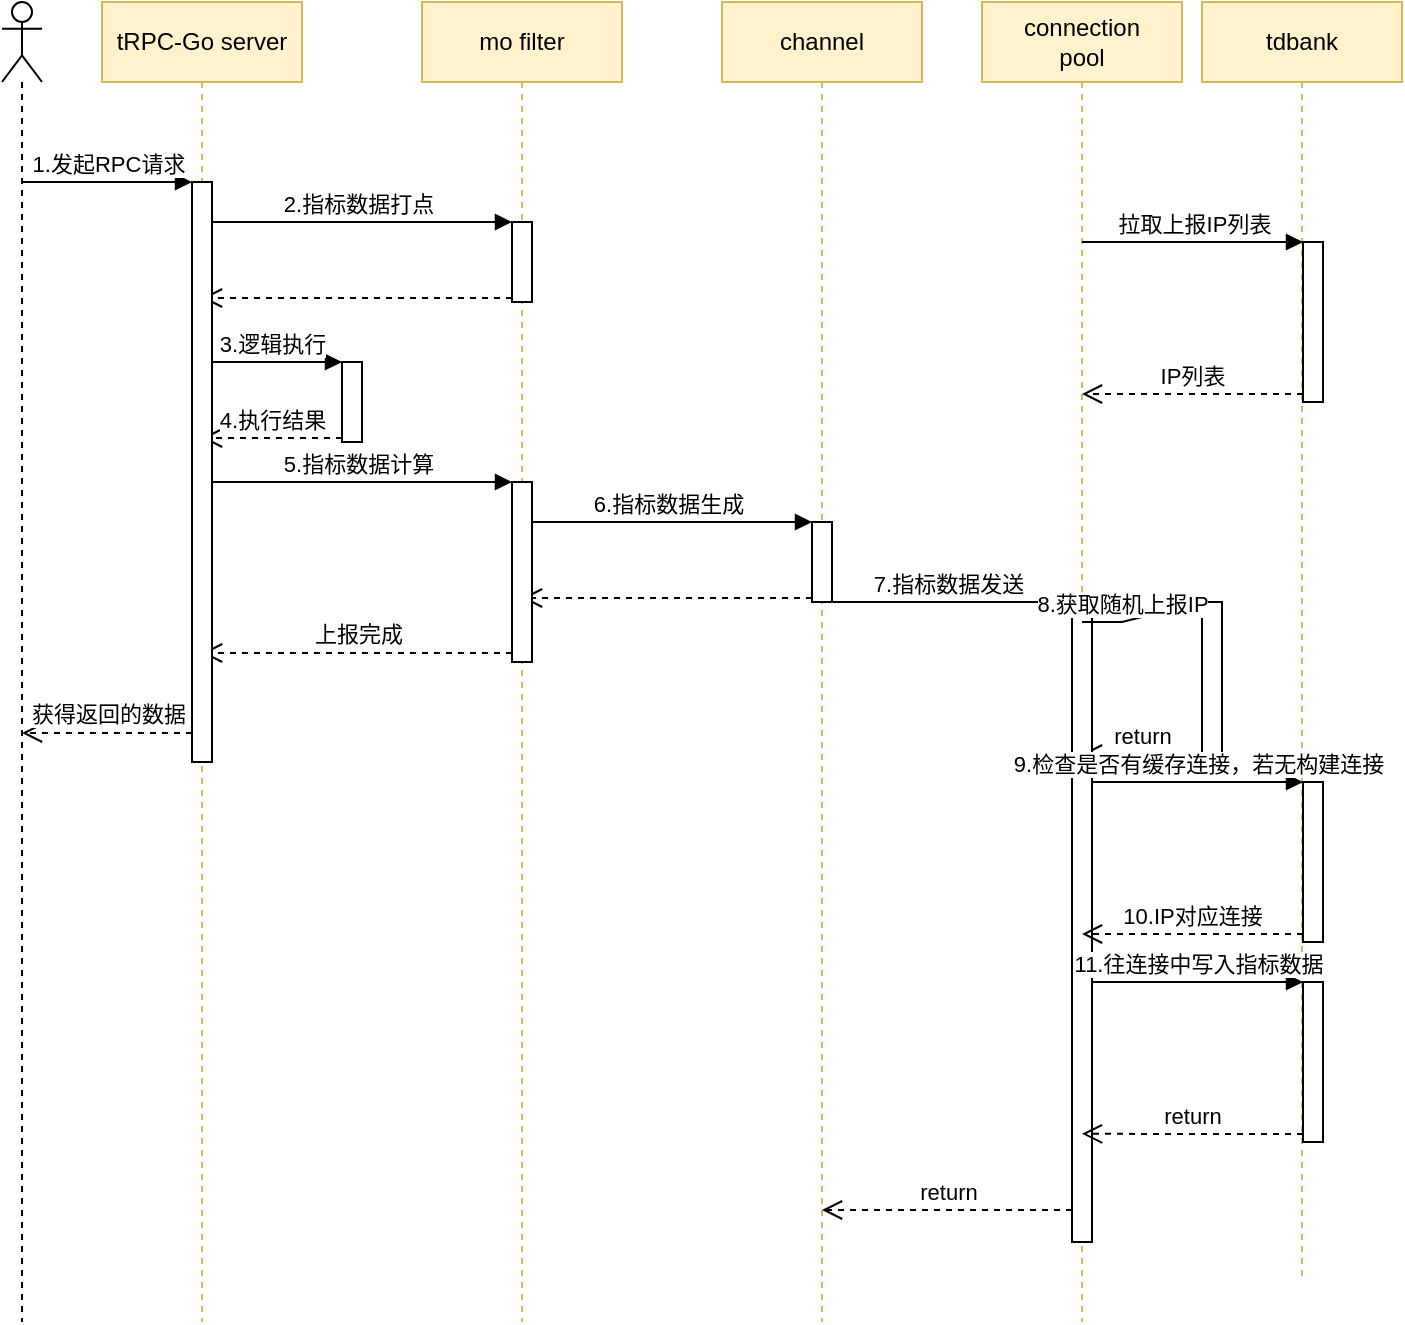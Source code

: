 <mxfile version="16.1.2" type="github">
  <diagram id="zCSFOiPsygh_4vqS5TpW" name="Page-1">
    <mxGraphModel dx="1422" dy="762" grid="1" gridSize="10" guides="1" tooltips="1" connect="1" arrows="1" fold="1" page="1" pageScale="1" pageWidth="827" pageHeight="1169" math="0" shadow="0">
      <root>
        <mxCell id="0" />
        <mxCell id="1" parent="0" />
        <mxCell id="oox1cBLgCy_c9QqVeIJp-44" value="return" style="html=1;verticalAlign=bottom;endArrow=open;dashed=1;endSize=8;exitX=0;exitY=0.95;rounded=0;" edge="1" source="oox1cBLgCy_c9QqVeIJp-42" parent="1" target="oox1cBLgCy_c9QqVeIJp-35">
          <mxGeometry relative="1" as="geometry">
            <mxPoint x="610.5" y="496" as="targetPoint" />
          </mxGeometry>
        </mxCell>
        <mxCell id="oox1cBLgCy_c9QqVeIJp-33" value="6.指标数据生成" style="html=1;verticalAlign=bottom;endArrow=block;entryX=0;entryY=0;rounded=0;" edge="1" target="oox1cBLgCy_c9QqVeIJp-32" parent="1" source="oox1cBLgCy_c9QqVeIJp-2">
          <mxGeometry relative="1" as="geometry">
            <mxPoint x="310" y="340" as="sourcePoint" />
          </mxGeometry>
        </mxCell>
        <mxCell id="oox1cBLgCy_c9QqVeIJp-34" value="" style="html=1;verticalAlign=bottom;endArrow=open;dashed=1;endSize=8;exitX=0;exitY=0.95;rounded=0;" edge="1" source="oox1cBLgCy_c9QqVeIJp-32" parent="1" target="oox1cBLgCy_c9QqVeIJp-2">
          <mxGeometry relative="1" as="geometry">
            <mxPoint x="310" y="416" as="targetPoint" />
          </mxGeometry>
        </mxCell>
        <mxCell id="oox1cBLgCy_c9QqVeIJp-30" value="5.指标数据计算" style="html=1;verticalAlign=bottom;endArrow=block;entryX=0;entryY=0;rounded=0;" edge="1" target="oox1cBLgCy_c9QqVeIJp-29" parent="1" source="oox1cBLgCy_c9QqVeIJp-1">
          <mxGeometry relative="1" as="geometry">
            <mxPoint x="215" y="310" as="sourcePoint" />
          </mxGeometry>
        </mxCell>
        <mxCell id="oox1cBLgCy_c9QqVeIJp-31" value="上报完成" style="html=1;verticalAlign=bottom;endArrow=open;dashed=1;endSize=8;exitX=0;exitY=0.95;rounded=0;" edge="1" source="oox1cBLgCy_c9QqVeIJp-29" parent="1" target="oox1cBLgCy_c9QqVeIJp-1">
          <mxGeometry relative="1" as="geometry">
            <mxPoint x="215" y="386" as="targetPoint" />
          </mxGeometry>
        </mxCell>
        <mxCell id="oox1cBLgCy_c9QqVeIJp-28" value="4.执行结果" style="html=1;verticalAlign=bottom;endArrow=open;dashed=1;endSize=8;exitX=0;exitY=0.95;rounded=0;" edge="1" source="oox1cBLgCy_c9QqVeIJp-26" parent="1" target="oox1cBLgCy_c9QqVeIJp-1">
          <mxGeometry relative="1" as="geometry">
            <mxPoint x="130" y="326" as="targetPoint" />
          </mxGeometry>
        </mxCell>
        <mxCell id="oox1cBLgCy_c9QqVeIJp-27" value="3.逻辑执行" style="html=1;verticalAlign=bottom;endArrow=block;entryX=0;entryY=0;rounded=0;" edge="1" target="oox1cBLgCy_c9QqVeIJp-26" parent="1">
          <mxGeometry relative="1" as="geometry">
            <mxPoint x="130" y="250" as="sourcePoint" />
          </mxGeometry>
        </mxCell>
        <mxCell id="oox1cBLgCy_c9QqVeIJp-9" value="" style="html=1;verticalAlign=bottom;endArrow=open;dashed=1;endSize=8;exitX=0;exitY=0.95;rounded=0;" edge="1" source="oox1cBLgCy_c9QqVeIJp-7" parent="1" target="oox1cBLgCy_c9QqVeIJp-1">
          <mxGeometry relative="1" as="geometry">
            <mxPoint x="220" y="326" as="targetPoint" />
          </mxGeometry>
        </mxCell>
        <object label="2.指标数据打点" id="oox1cBLgCy_c9QqVeIJp-8">
          <mxCell style="html=1;verticalAlign=bottom;endArrow=block;entryX=0;entryY=0;rounded=0;" edge="1" target="oox1cBLgCy_c9QqVeIJp-7" parent="1" source="oox1cBLgCy_c9QqVeIJp-1">
            <mxGeometry relative="1" as="geometry">
              <mxPoint x="170" y="180" as="sourcePoint" />
            </mxGeometry>
          </mxCell>
        </object>
        <mxCell id="oox1cBLgCy_c9QqVeIJp-1" value="tRPC-Go server" style="shape=umlLifeline;perimeter=lifelinePerimeter;whiteSpace=wrap;html=1;container=1;collapsible=0;recursiveResize=0;outlineConnect=0;fillColor=#fff2cc;strokeColor=#d6b656;" vertex="1" parent="1">
          <mxGeometry x="80" y="70" width="100" height="660" as="geometry" />
        </mxCell>
        <mxCell id="oox1cBLgCy_c9QqVeIJp-18" value="" style="html=1;points=[];perimeter=orthogonalPerimeter;" vertex="1" parent="oox1cBLgCy_c9QqVeIJp-1">
          <mxGeometry x="45" y="90" width="10" height="290" as="geometry" />
        </mxCell>
        <mxCell id="oox1cBLgCy_c9QqVeIJp-19" value="1.发起RPC请求" style="html=1;verticalAlign=bottom;endArrow=block;entryX=0;entryY=0;rounded=0;" edge="1" target="oox1cBLgCy_c9QqVeIJp-18" parent="oox1cBLgCy_c9QqVeIJp-1">
          <mxGeometry relative="1" as="geometry">
            <mxPoint x="-40" y="90" as="sourcePoint" />
          </mxGeometry>
        </mxCell>
        <mxCell id="oox1cBLgCy_c9QqVeIJp-2" value="mo filter" style="shape=umlLifeline;perimeter=lifelinePerimeter;whiteSpace=wrap;html=1;container=1;collapsible=0;recursiveResize=0;outlineConnect=0;fillColor=#fff2cc;strokeColor=#d6b656;" vertex="1" parent="1">
          <mxGeometry x="240" y="70" width="100" height="660" as="geometry" />
        </mxCell>
        <mxCell id="oox1cBLgCy_c9QqVeIJp-7" value="" style="html=1;points=[];perimeter=orthogonalPerimeter;" vertex="1" parent="oox1cBLgCy_c9QqVeIJp-2">
          <mxGeometry x="45" y="110" width="10" height="40" as="geometry" />
        </mxCell>
        <mxCell id="oox1cBLgCy_c9QqVeIJp-29" value="" style="html=1;points=[];perimeter=orthogonalPerimeter;" vertex="1" parent="oox1cBLgCy_c9QqVeIJp-2">
          <mxGeometry x="45" y="240" width="10" height="90" as="geometry" />
        </mxCell>
        <mxCell id="oox1cBLgCy_c9QqVeIJp-16" value="" style="shape=umlLifeline;participant=umlActor;perimeter=lifelinePerimeter;whiteSpace=wrap;html=1;container=1;collapsible=0;recursiveResize=0;verticalAlign=top;spacingTop=36;outlineConnect=0;" vertex="1" parent="1">
          <mxGeometry x="30" y="70" width="20" height="660" as="geometry" />
        </mxCell>
        <mxCell id="oox1cBLgCy_c9QqVeIJp-20" value="获得返回的数据" style="html=1;verticalAlign=bottom;endArrow=open;dashed=1;endSize=8;exitX=0;exitY=0.95;rounded=0;" edge="1" source="oox1cBLgCy_c9QqVeIJp-18" parent="1" target="oox1cBLgCy_c9QqVeIJp-16">
          <mxGeometry relative="1" as="geometry">
            <mxPoint x="40" y="236" as="targetPoint" />
          </mxGeometry>
        </mxCell>
        <mxCell id="oox1cBLgCy_c9QqVeIJp-21" value="channel" style="shape=umlLifeline;perimeter=lifelinePerimeter;whiteSpace=wrap;html=1;container=1;collapsible=0;recursiveResize=0;outlineConnect=0;fillColor=#fff2cc;strokeColor=#d6b656;" vertex="1" parent="1">
          <mxGeometry x="390" y="70" width="100" height="660" as="geometry" />
        </mxCell>
        <mxCell id="oox1cBLgCy_c9QqVeIJp-32" value="" style="html=1;points=[];perimeter=orthogonalPerimeter;" vertex="1" parent="oox1cBLgCy_c9QqVeIJp-21">
          <mxGeometry x="45" y="260" width="10" height="40" as="geometry" />
        </mxCell>
        <mxCell id="oox1cBLgCy_c9QqVeIJp-23" value="tdbank" style="shape=umlLifeline;perimeter=lifelinePerimeter;whiteSpace=wrap;html=1;container=1;collapsible=0;recursiveResize=0;outlineConnect=0;fillColor=#fff2cc;strokeColor=#d6b656;" vertex="1" parent="1">
          <mxGeometry x="630" y="70" width="100" height="640" as="geometry" />
        </mxCell>
        <mxCell id="oox1cBLgCy_c9QqVeIJp-42" value="" style="html=1;points=[];perimeter=orthogonalPerimeter;" vertex="1" parent="oox1cBLgCy_c9QqVeIJp-23">
          <mxGeometry y="300" width="10" height="80" as="geometry" />
        </mxCell>
        <mxCell id="oox1cBLgCy_c9QqVeIJp-45" value="" style="html=1;points=[];perimeter=orthogonalPerimeter;" vertex="1" parent="oox1cBLgCy_c9QqVeIJp-23">
          <mxGeometry x="50.5" y="120" width="10" height="80" as="geometry" />
        </mxCell>
        <mxCell id="oox1cBLgCy_c9QqVeIJp-48" value="" style="html=1;points=[];perimeter=orthogonalPerimeter;" vertex="1" parent="oox1cBLgCy_c9QqVeIJp-23">
          <mxGeometry x="50.5" y="390" width="10" height="80" as="geometry" />
        </mxCell>
        <mxCell id="oox1cBLgCy_c9QqVeIJp-51" value="" style="html=1;points=[];perimeter=orthogonalPerimeter;" vertex="1" parent="oox1cBLgCy_c9QqVeIJp-23">
          <mxGeometry x="50.5" y="490" width="10" height="80" as="geometry" />
        </mxCell>
        <mxCell id="oox1cBLgCy_c9QqVeIJp-26" value="" style="html=1;points=[];perimeter=orthogonalPerimeter;" vertex="1" parent="1">
          <mxGeometry x="200" y="250" width="10" height="40" as="geometry" />
        </mxCell>
        <mxCell id="oox1cBLgCy_c9QqVeIJp-35" value="connection&lt;br&gt;pool" style="shape=umlLifeline;perimeter=lifelinePerimeter;whiteSpace=wrap;html=1;container=1;collapsible=0;recursiveResize=0;outlineConnect=0;fillColor=#fff2cc;strokeColor=#d6b656;" vertex="1" parent="1">
          <mxGeometry x="520" y="70" width="100" height="660" as="geometry" />
        </mxCell>
        <mxCell id="oox1cBLgCy_c9QqVeIJp-38" value="" style="html=1;points=[];perimeter=orthogonalPerimeter;" vertex="1" parent="oox1cBLgCy_c9QqVeIJp-35">
          <mxGeometry x="45" y="300" width="10" height="320" as="geometry" />
        </mxCell>
        <mxCell id="oox1cBLgCy_c9QqVeIJp-39" value="7.指标数据发送" style="html=1;verticalAlign=bottom;endArrow=block;entryX=0;entryY=0;rounded=0;" edge="1" target="oox1cBLgCy_c9QqVeIJp-38" parent="1" source="oox1cBLgCy_c9QqVeIJp-21">
          <mxGeometry relative="1" as="geometry">
            <mxPoint x="500" y="410" as="sourcePoint" />
          </mxGeometry>
        </mxCell>
        <mxCell id="oox1cBLgCy_c9QqVeIJp-40" value="return" style="html=1;verticalAlign=bottom;endArrow=open;dashed=1;endSize=8;exitX=0;exitY=0.95;rounded=0;" edge="1" source="oox1cBLgCy_c9QqVeIJp-38" parent="1" target="oox1cBLgCy_c9QqVeIJp-21">
          <mxGeometry relative="1" as="geometry">
            <mxPoint x="500" y="486" as="targetPoint" />
          </mxGeometry>
        </mxCell>
        <mxCell id="oox1cBLgCy_c9QqVeIJp-46" value="拉取上报IP列表" style="html=1;verticalAlign=bottom;endArrow=block;entryX=0;entryY=0;rounded=0;" edge="1" target="oox1cBLgCy_c9QqVeIJp-45" parent="1" source="oox1cBLgCy_c9QqVeIJp-35">
          <mxGeometry relative="1" as="geometry">
            <mxPoint x="610.5" y="190" as="sourcePoint" />
          </mxGeometry>
        </mxCell>
        <mxCell id="oox1cBLgCy_c9QqVeIJp-47" value="IP列表" style="html=1;verticalAlign=bottom;endArrow=open;dashed=1;endSize=8;exitX=0;exitY=0.95;rounded=0;" edge="1" source="oox1cBLgCy_c9QqVeIJp-45" parent="1" target="oox1cBLgCy_c9QqVeIJp-35">
          <mxGeometry relative="1" as="geometry">
            <mxPoint x="611" y="266" as="targetPoint" />
          </mxGeometry>
        </mxCell>
        <mxCell id="oox1cBLgCy_c9QqVeIJp-43" value="8.获取随机上报IP" style="html=1;verticalAlign=bottom;endArrow=block;entryX=0;entryY=0;rounded=0;" edge="1" target="oox1cBLgCy_c9QqVeIJp-42" parent="1">
          <mxGeometry relative="1" as="geometry">
            <mxPoint x="590" y="380" as="sourcePoint" />
            <Array as="points">
              <mxPoint x="570" y="380" />
              <mxPoint x="590" y="380" />
            </Array>
          </mxGeometry>
        </mxCell>
        <mxCell id="oox1cBLgCy_c9QqVeIJp-49" value="9.检查是否有缓存连接，若无构建连接" style="html=1;verticalAlign=bottom;endArrow=block;entryX=0;entryY=0;rounded=0;" edge="1" target="oox1cBLgCy_c9QqVeIJp-48" parent="1" source="oox1cBLgCy_c9QqVeIJp-38">
          <mxGeometry relative="1" as="geometry">
            <mxPoint x="570" y="520" as="sourcePoint" />
          </mxGeometry>
        </mxCell>
        <mxCell id="oox1cBLgCy_c9QqVeIJp-50" value="10.IP对应连接" style="html=1;verticalAlign=bottom;endArrow=open;dashed=1;endSize=8;exitX=0;exitY=0.95;rounded=0;" edge="1" source="oox1cBLgCy_c9QqVeIJp-48" parent="1" target="oox1cBLgCy_c9QqVeIJp-35">
          <mxGeometry relative="1" as="geometry">
            <mxPoint x="580" y="540" as="targetPoint" />
          </mxGeometry>
        </mxCell>
        <mxCell id="oox1cBLgCy_c9QqVeIJp-52" value="11.往连接中写入指标数据" style="html=1;verticalAlign=bottom;endArrow=block;entryX=0;entryY=0;rounded=0;" edge="1" target="oox1cBLgCy_c9QqVeIJp-51" parent="1" source="oox1cBLgCy_c9QqVeIJp-38">
          <mxGeometry relative="1" as="geometry">
            <mxPoint x="570" y="630" as="sourcePoint" />
          </mxGeometry>
        </mxCell>
        <mxCell id="oox1cBLgCy_c9QqVeIJp-53" value="return" style="html=1;verticalAlign=bottom;endArrow=open;dashed=1;endSize=8;exitX=0;exitY=0.95;rounded=0;entryX=0.5;entryY=0.831;entryDx=0;entryDy=0;entryPerimeter=0;" edge="1" source="oox1cBLgCy_c9QqVeIJp-51" parent="1" target="oox1cBLgCy_c9QqVeIJp-38">
          <mxGeometry relative="1" as="geometry">
            <mxPoint x="570" y="706" as="targetPoint" />
          </mxGeometry>
        </mxCell>
      </root>
    </mxGraphModel>
  </diagram>
</mxfile>
